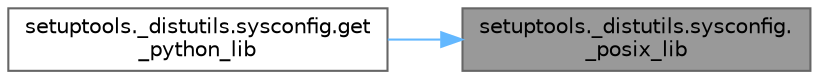 digraph "setuptools._distutils.sysconfig._posix_lib"
{
 // LATEX_PDF_SIZE
  bgcolor="transparent";
  edge [fontname=Helvetica,fontsize=10,labelfontname=Helvetica,labelfontsize=10];
  node [fontname=Helvetica,fontsize=10,shape=box,height=0.2,width=0.4];
  rankdir="RL";
  Node1 [id="Node000001",label="setuptools._distutils.sysconfig.\l_posix_lib",height=0.2,width=0.4,color="gray40", fillcolor="grey60", style="filled", fontcolor="black",tooltip=" "];
  Node1 -> Node2 [id="edge1_Node000001_Node000002",dir="back",color="steelblue1",style="solid",tooltip=" "];
  Node2 [id="Node000002",label="setuptools._distutils.sysconfig.get\l_python_lib",height=0.2,width=0.4,color="grey40", fillcolor="white", style="filled",URL="$namespacesetuptools_1_1__distutils_1_1sysconfig.html#a884d068b389ddb126109f90f7a16e909",tooltip=" "];
}
